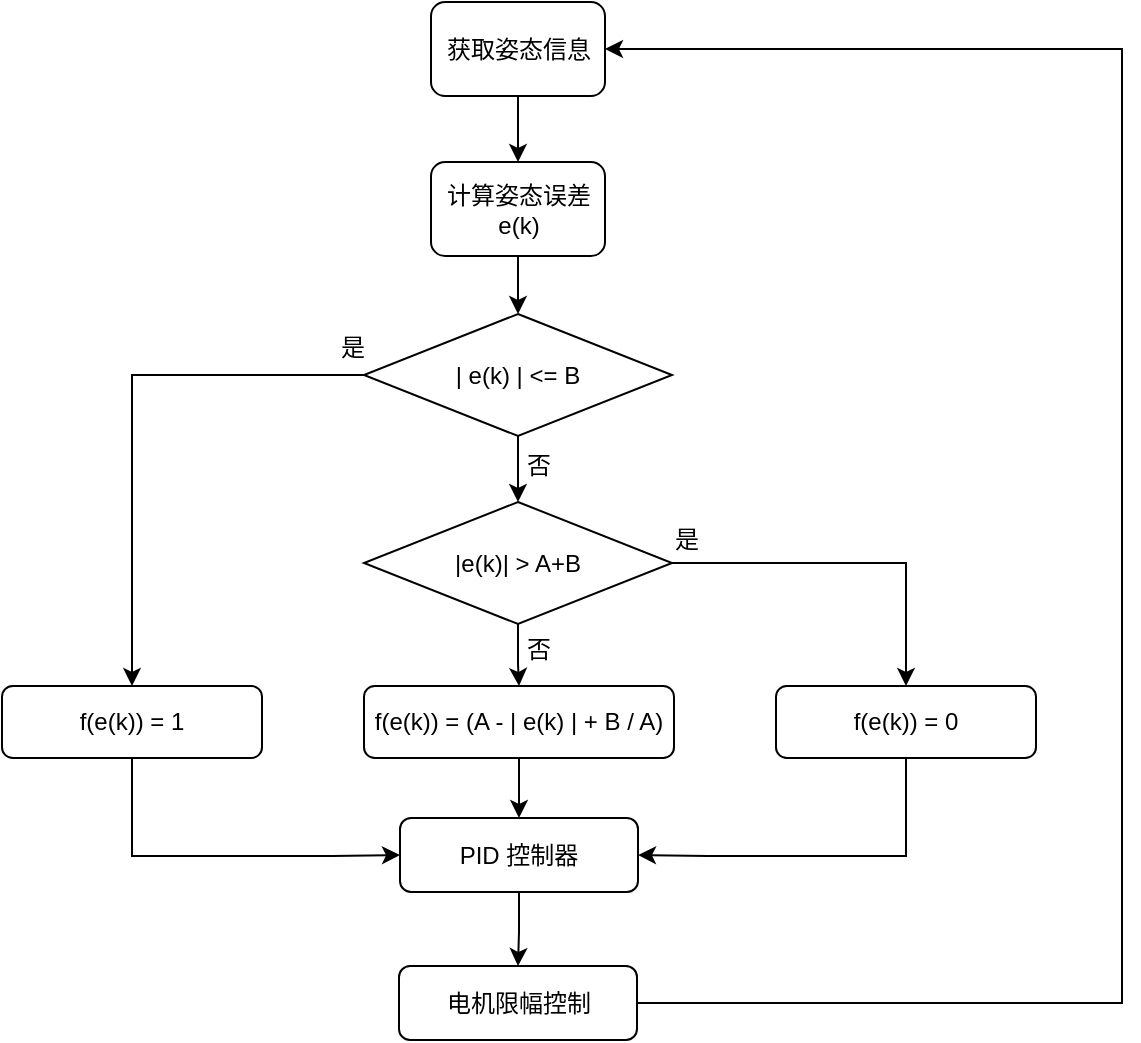 <mxfile version="21.2.9" type="github">
  <diagram name="第 1 页" id="27Nhkhzu5jcFtb-j-4I-">
    <mxGraphModel dx="1502" dy="575" grid="0" gridSize="10" guides="1" tooltips="1" connect="1" arrows="1" fold="1" page="1" pageScale="1" pageWidth="827" pageHeight="1169" math="0" shadow="0">
      <root>
        <mxCell id="0" />
        <mxCell id="1" parent="0" />
        <mxCell id="qwb_3Frb6ZhDLgbbbh25-5" value="" style="edgeStyle=orthogonalEdgeStyle;rounded=0;orthogonalLoop=1;jettySize=auto;html=1;" edge="1" parent="1" source="qwb_3Frb6ZhDLgbbbh25-2" target="qwb_3Frb6ZhDLgbbbh25-4">
          <mxGeometry relative="1" as="geometry" />
        </mxCell>
        <mxCell id="qwb_3Frb6ZhDLgbbbh25-2" value="获取姿态信息" style="whiteSpace=wrap;html=1;rounded=1;" vertex="1" parent="1">
          <mxGeometry x="283.5" y="225" width="87" height="47" as="geometry" />
        </mxCell>
        <mxCell id="qwb_3Frb6ZhDLgbbbh25-8" value="" style="edgeStyle=orthogonalEdgeStyle;rounded=0;orthogonalLoop=1;jettySize=auto;html=1;" edge="1" parent="1" source="qwb_3Frb6ZhDLgbbbh25-4" target="qwb_3Frb6ZhDLgbbbh25-7">
          <mxGeometry relative="1" as="geometry" />
        </mxCell>
        <mxCell id="qwb_3Frb6ZhDLgbbbh25-4" value="计算姿态误差e(k)" style="whiteSpace=wrap;html=1;rounded=1;" vertex="1" parent="1">
          <mxGeometry x="283.5" y="305" width="87" height="47" as="geometry" />
        </mxCell>
        <mxCell id="qwb_3Frb6ZhDLgbbbh25-10" value="" style="edgeStyle=orthogonalEdgeStyle;rounded=0;orthogonalLoop=1;jettySize=auto;html=1;" edge="1" parent="1" source="qwb_3Frb6ZhDLgbbbh25-7" target="qwb_3Frb6ZhDLgbbbh25-9">
          <mxGeometry relative="1" as="geometry" />
        </mxCell>
        <mxCell id="qwb_3Frb6ZhDLgbbbh25-25" style="edgeStyle=orthogonalEdgeStyle;rounded=0;orthogonalLoop=1;jettySize=auto;html=1;entryX=0.5;entryY=0;entryDx=0;entryDy=0;" edge="1" parent="1" source="qwb_3Frb6ZhDLgbbbh25-7" target="qwb_3Frb6ZhDLgbbbh25-20">
          <mxGeometry relative="1" as="geometry" />
        </mxCell>
        <mxCell id="qwb_3Frb6ZhDLgbbbh25-7" value="| e(k) | &amp;lt;= B" style="rhombus;whiteSpace=wrap;html=1;" vertex="1" parent="1">
          <mxGeometry x="250" y="381" width="154" height="61" as="geometry" />
        </mxCell>
        <mxCell id="qwb_3Frb6ZhDLgbbbh25-13" value="" style="edgeStyle=orthogonalEdgeStyle;rounded=0;orthogonalLoop=1;jettySize=auto;html=1;" edge="1" parent="1" source="qwb_3Frb6ZhDLgbbbh25-9" target="qwb_3Frb6ZhDLgbbbh25-12">
          <mxGeometry relative="1" as="geometry" />
        </mxCell>
        <mxCell id="qwb_3Frb6ZhDLgbbbh25-17" style="edgeStyle=orthogonalEdgeStyle;rounded=0;orthogonalLoop=1;jettySize=auto;html=1;entryX=0.5;entryY=0;entryDx=0;entryDy=0;" edge="1" parent="1" source="qwb_3Frb6ZhDLgbbbh25-9" target="qwb_3Frb6ZhDLgbbbh25-18">
          <mxGeometry relative="1" as="geometry">
            <mxPoint x="517.931" y="559.138" as="targetPoint" />
          </mxGeometry>
        </mxCell>
        <mxCell id="qwb_3Frb6ZhDLgbbbh25-9" value="|e(k)| &amp;gt; A+B" style="rhombus;whiteSpace=wrap;html=1;" vertex="1" parent="1">
          <mxGeometry x="250" y="475" width="154" height="61" as="geometry" />
        </mxCell>
        <mxCell id="qwb_3Frb6ZhDLgbbbh25-11" value="否" style="text;html=1;align=center;verticalAlign=middle;resizable=0;points=[];autosize=1;strokeColor=none;fillColor=none;" vertex="1" parent="1">
          <mxGeometry x="322" y="444" width="30" height="26" as="geometry" />
        </mxCell>
        <mxCell id="qwb_3Frb6ZhDLgbbbh25-16" value="" style="edgeStyle=orthogonalEdgeStyle;rounded=0;orthogonalLoop=1;jettySize=auto;html=1;" edge="1" parent="1" source="qwb_3Frb6ZhDLgbbbh25-12" target="qwb_3Frb6ZhDLgbbbh25-15">
          <mxGeometry relative="1" as="geometry" />
        </mxCell>
        <mxCell id="qwb_3Frb6ZhDLgbbbh25-12" value="f(e(k)) = (A - | e(k) | + B / A)" style="rounded=1;whiteSpace=wrap;html=1;" vertex="1" parent="1">
          <mxGeometry x="250" y="567" width="155" height="36" as="geometry" />
        </mxCell>
        <mxCell id="qwb_3Frb6ZhDLgbbbh25-14" value="否" style="text;html=1;align=center;verticalAlign=middle;resizable=0;points=[];autosize=1;strokeColor=none;fillColor=none;" vertex="1" parent="1">
          <mxGeometry x="322" y="536" width="30" height="26" as="geometry" />
        </mxCell>
        <mxCell id="qwb_3Frb6ZhDLgbbbh25-27" value="" style="edgeStyle=orthogonalEdgeStyle;rounded=0;orthogonalLoop=1;jettySize=auto;html=1;" edge="1" parent="1" source="qwb_3Frb6ZhDLgbbbh25-15" target="qwb_3Frb6ZhDLgbbbh25-26">
          <mxGeometry relative="1" as="geometry" />
        </mxCell>
        <mxCell id="qwb_3Frb6ZhDLgbbbh25-15" value="PID 控制器" style="rounded=1;whiteSpace=wrap;html=1;" vertex="1" parent="1">
          <mxGeometry x="268" y="633" width="119" height="37" as="geometry" />
        </mxCell>
        <mxCell id="qwb_3Frb6ZhDLgbbbh25-19" style="edgeStyle=orthogonalEdgeStyle;rounded=0;orthogonalLoop=1;jettySize=auto;html=1;entryX=1;entryY=0.5;entryDx=0;entryDy=0;" edge="1" parent="1" source="qwb_3Frb6ZhDLgbbbh25-18" target="qwb_3Frb6ZhDLgbbbh25-15">
          <mxGeometry relative="1" as="geometry">
            <Array as="points">
              <mxPoint x="521" y="652" />
              <mxPoint x="422" y="652" />
            </Array>
          </mxGeometry>
        </mxCell>
        <mxCell id="qwb_3Frb6ZhDLgbbbh25-18" value="f(e(k)) = 0" style="rounded=1;whiteSpace=wrap;html=1;" vertex="1" parent="1">
          <mxGeometry x="456" y="567" width="130" height="36" as="geometry" />
        </mxCell>
        <mxCell id="qwb_3Frb6ZhDLgbbbh25-24" style="edgeStyle=orthogonalEdgeStyle;rounded=0;orthogonalLoop=1;jettySize=auto;html=1;entryX=0;entryY=0.5;entryDx=0;entryDy=0;" edge="1" parent="1" source="qwb_3Frb6ZhDLgbbbh25-20" target="qwb_3Frb6ZhDLgbbbh25-15">
          <mxGeometry relative="1" as="geometry">
            <Array as="points">
              <mxPoint x="134" y="652" />
              <mxPoint x="234" y="652" />
            </Array>
          </mxGeometry>
        </mxCell>
        <mxCell id="qwb_3Frb6ZhDLgbbbh25-20" value="f(e(k)) = 1" style="rounded=1;whiteSpace=wrap;html=1;" vertex="1" parent="1">
          <mxGeometry x="69" y="567" width="130" height="36" as="geometry" />
        </mxCell>
        <mxCell id="qwb_3Frb6ZhDLgbbbh25-21" value="是" style="text;html=1;align=center;verticalAlign=middle;resizable=0;points=[];autosize=1;strokeColor=none;fillColor=none;" vertex="1" parent="1">
          <mxGeometry x="396" y="481" width="30" height="26" as="geometry" />
        </mxCell>
        <mxCell id="qwb_3Frb6ZhDLgbbbh25-23" value="是" style="text;html=1;align=center;verticalAlign=middle;resizable=0;points=[];autosize=1;strokeColor=none;fillColor=none;" vertex="1" parent="1">
          <mxGeometry x="229" y="385" width="30" height="26" as="geometry" />
        </mxCell>
        <mxCell id="qwb_3Frb6ZhDLgbbbh25-31" style="edgeStyle=orthogonalEdgeStyle;rounded=0;orthogonalLoop=1;jettySize=auto;html=1;entryX=1;entryY=0.5;entryDx=0;entryDy=0;" edge="1" parent="1" source="qwb_3Frb6ZhDLgbbbh25-26" target="qwb_3Frb6ZhDLgbbbh25-2">
          <mxGeometry relative="1" as="geometry">
            <Array as="points">
              <mxPoint x="629" y="726" />
              <mxPoint x="629" y="249" />
            </Array>
          </mxGeometry>
        </mxCell>
        <mxCell id="qwb_3Frb6ZhDLgbbbh25-26" value="电机限幅控制" style="rounded=1;whiteSpace=wrap;html=1;" vertex="1" parent="1">
          <mxGeometry x="267.5" y="707" width="119" height="37" as="geometry" />
        </mxCell>
      </root>
    </mxGraphModel>
  </diagram>
</mxfile>
